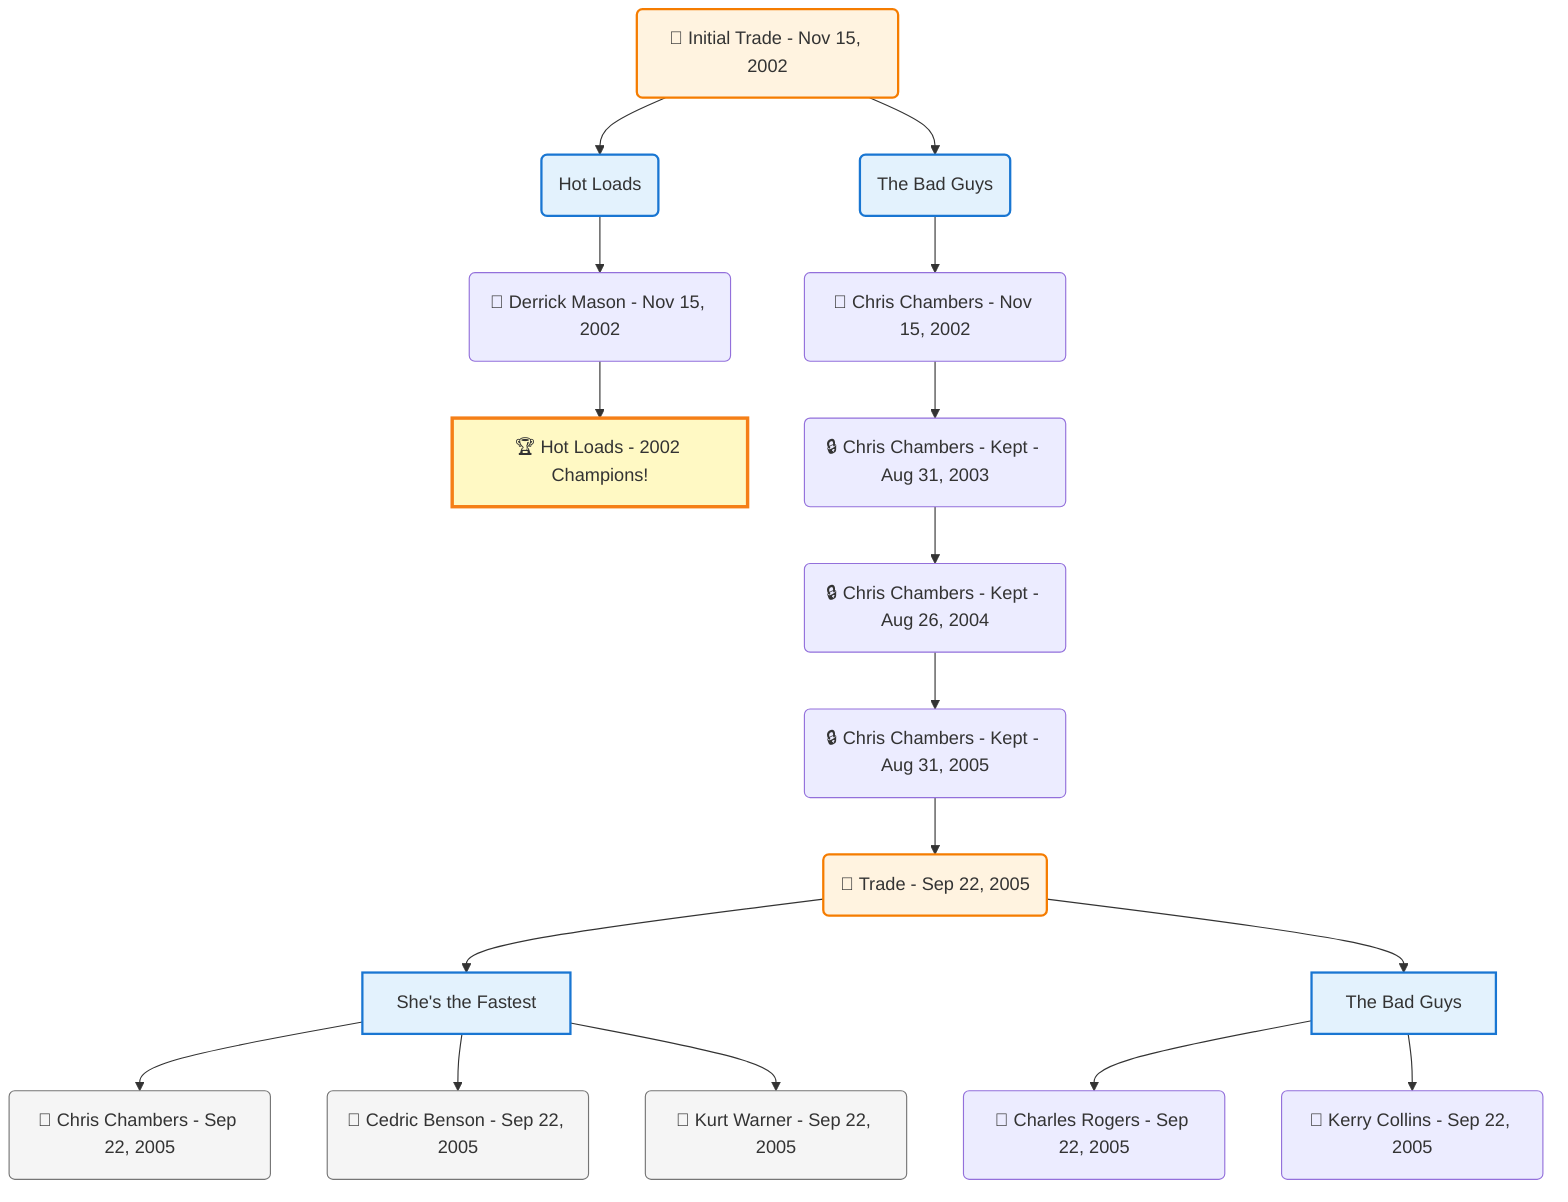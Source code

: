 flowchart TD

    TRADE_MAIN("🔄 Initial Trade - Nov 15, 2002")
    TEAM_1("Hot Loads")
    TEAM_2("The Bad Guys")
    NODE_168d8bfd-f5a9-4582-b7ba-0dab1f664b26("🔄 Derrick Mason - Nov 15, 2002")
    CHAMP_8e9f18ff-62c3-40e8-bb10-32f74cf4ee33_2002["🏆 Hot Loads - 2002 Champions!"]
    NODE_b23975bd-4e50-4477-8c93-e1a9ea76b9c2("🔄 Chris Chambers - Nov 15, 2002")
    NODE_99e85435-9d01-4e87-b3cd-9b630036dfc5("🔒 Chris Chambers - Kept - Aug 31, 2003")
    NODE_83ff0682-0a59-407a-b3a4-d703e66e439a("🔒 Chris Chambers - Kept - Aug 26, 2004")
    NODE_345116ad-1af3-40ea-bd0c-d12a42775688("🔒 Chris Chambers - Kept - Aug 31, 2005")
    TRADE_94c3ac07-4f3c-42c7-aea9-5935b2df725b_3("🔄 Trade - Sep 22, 2005")
    TEAM_4449259f-64af-44fd-9235-1facc0926234_4["She's the Fastest"]
    NODE_c630ca3c-b2e7-455c-80ce-a2d6c442f8b9("🔄 Chris Chambers - Sep 22, 2005")
    NODE_7dc2d18a-f92b-44d2-8921-2792adf02e2b("🔄 Cedric Benson - Sep 22, 2005")
    NODE_839561a6-b6b1-4452-ba57-dc14f39dbe8e("🔄 Kurt Warner - Sep 22, 2005")
    TEAM_b2220d1a-ff75-4622-9757-09978901110f_5["The Bad Guys"]
    NODE_739da06f-9327-461b-9db7-1a41100da2db("🔄 Charles Rogers - Sep 22, 2005")
    NODE_4722c5ef-4314-475a-8f40-a396b6b35cde("🔄 Kerry Collins - Sep 22, 2005")

    TRADE_MAIN --> TEAM_1
    TRADE_MAIN --> TEAM_2
    TEAM_1 --> NODE_168d8bfd-f5a9-4582-b7ba-0dab1f664b26
    NODE_168d8bfd-f5a9-4582-b7ba-0dab1f664b26 --> CHAMP_8e9f18ff-62c3-40e8-bb10-32f74cf4ee33_2002
    TEAM_2 --> NODE_b23975bd-4e50-4477-8c93-e1a9ea76b9c2
    NODE_b23975bd-4e50-4477-8c93-e1a9ea76b9c2 --> NODE_99e85435-9d01-4e87-b3cd-9b630036dfc5
    NODE_99e85435-9d01-4e87-b3cd-9b630036dfc5 --> NODE_83ff0682-0a59-407a-b3a4-d703e66e439a
    NODE_83ff0682-0a59-407a-b3a4-d703e66e439a --> NODE_345116ad-1af3-40ea-bd0c-d12a42775688
    NODE_345116ad-1af3-40ea-bd0c-d12a42775688 --> TRADE_94c3ac07-4f3c-42c7-aea9-5935b2df725b_3
    TRADE_94c3ac07-4f3c-42c7-aea9-5935b2df725b_3 --> TEAM_4449259f-64af-44fd-9235-1facc0926234_4
    TEAM_4449259f-64af-44fd-9235-1facc0926234_4 --> NODE_c630ca3c-b2e7-455c-80ce-a2d6c442f8b9
    TEAM_4449259f-64af-44fd-9235-1facc0926234_4 --> NODE_7dc2d18a-f92b-44d2-8921-2792adf02e2b
    TEAM_4449259f-64af-44fd-9235-1facc0926234_4 --> NODE_839561a6-b6b1-4452-ba57-dc14f39dbe8e
    TRADE_94c3ac07-4f3c-42c7-aea9-5935b2df725b_3 --> TEAM_b2220d1a-ff75-4622-9757-09978901110f_5
    TEAM_b2220d1a-ff75-4622-9757-09978901110f_5 --> NODE_739da06f-9327-461b-9db7-1a41100da2db
    TEAM_b2220d1a-ff75-4622-9757-09978901110f_5 --> NODE_4722c5ef-4314-475a-8f40-a396b6b35cde

    %% Node styling
    classDef teamNode fill:#e3f2fd,stroke:#1976d2,stroke-width:2px
    classDef tradeNode fill:#fff3e0,stroke:#f57c00,stroke-width:2px
    classDef playerNode fill:#f3e5f5,stroke:#7b1fa2,stroke-width:1px
    classDef nonRootPlayerNode fill:#f5f5f5,stroke:#757575,stroke-width:1px
    classDef endNode fill:#ffebee,stroke:#c62828,stroke-width:2px
    classDef waiverNode fill:#e8f5e8,stroke:#388e3c,stroke-width:2px
    classDef championshipNode fill:#fff9c4,stroke:#f57f17,stroke-width:3px

    class TEAM_1,TEAM_2,TEAM_4449259f-64af-44fd-9235-1facc0926234_4,TEAM_b2220d1a-ff75-4622-9757-09978901110f_5 teamNode
    class CHAMP_8e9f18ff-62c3-40e8-bb10-32f74cf4ee33_2002 championshipNode
    class NODE_c630ca3c-b2e7-455c-80ce-a2d6c442f8b9,NODE_7dc2d18a-f92b-44d2-8921-2792adf02e2b,NODE_839561a6-b6b1-4452-ba57-dc14f39dbe8e nonRootPlayerNode
    class TRADE_MAIN,TRADE_94c3ac07-4f3c-42c7-aea9-5935b2df725b_3 tradeNode